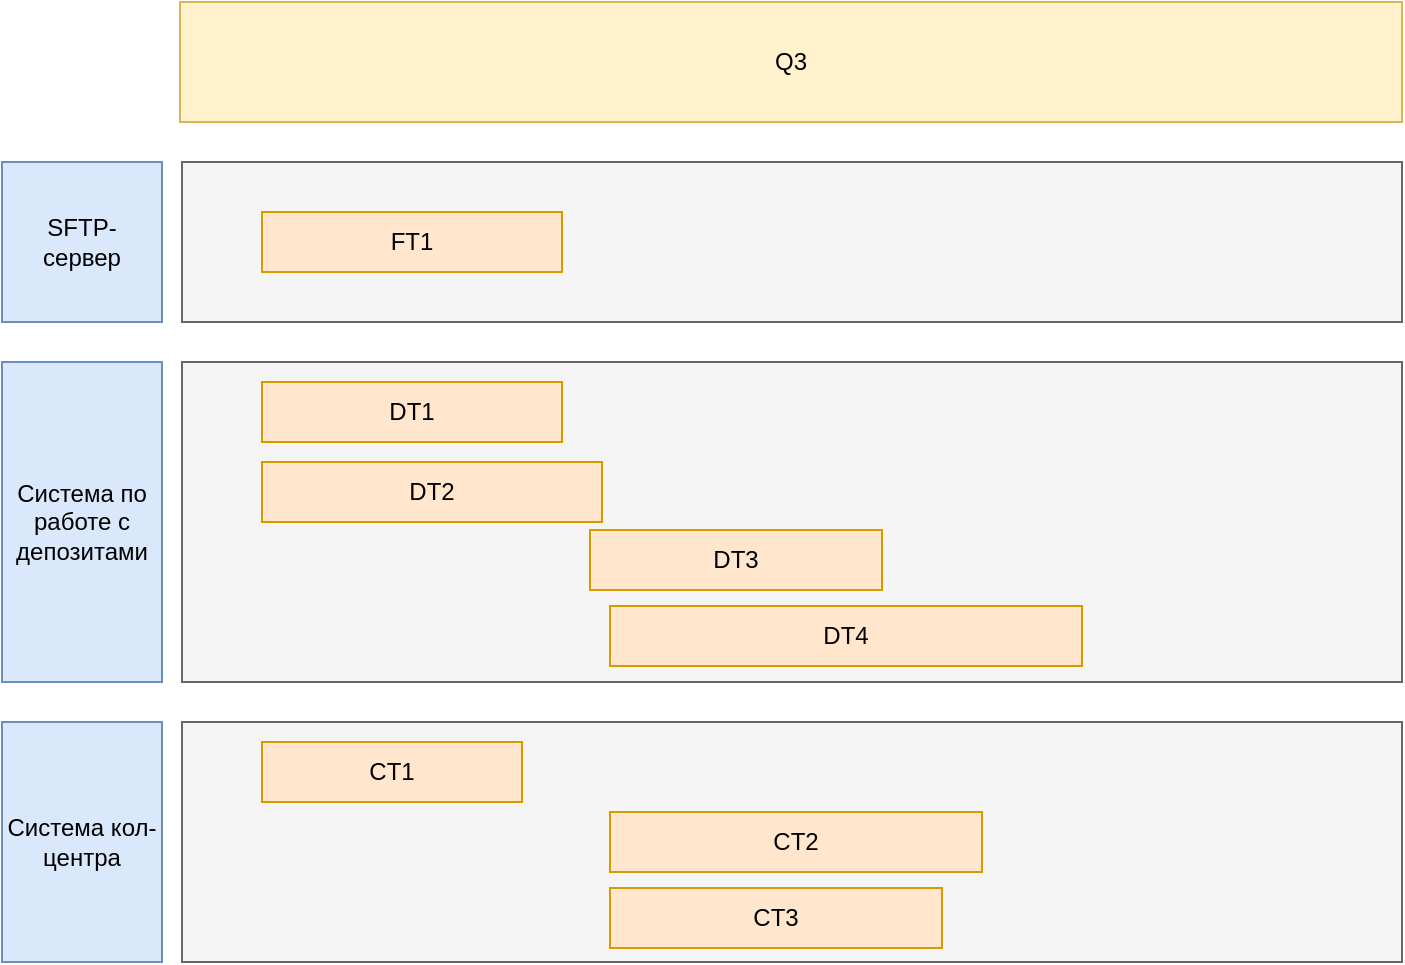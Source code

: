 <mxfile version="28.0.4">
  <diagram name="Страница — 1" id="M2Gi3PdnA-fKalH7xogJ">
    <mxGraphModel dx="1554" dy="922" grid="1" gridSize="10" guides="1" tooltips="1" connect="1" arrows="1" fold="1" page="1" pageScale="1" pageWidth="827" pageHeight="1169" math="0" shadow="0">
      <root>
        <mxCell id="0" />
        <mxCell id="1" parent="0" />
        <mxCell id="4aHkPI6Iks6waSPW11ia-1" value="SFTP-&lt;div&gt;сервер&lt;/div&gt;" style="whiteSpace=wrap;html=1;aspect=fixed;fillColor=#dae8fc;strokeColor=#6c8ebf;" parent="1" vertex="1">
          <mxGeometry x="40" y="100" width="80" height="80" as="geometry" />
        </mxCell>
        <mxCell id="4aHkPI6Iks6waSPW11ia-4" value="Q3" style="rounded=0;whiteSpace=wrap;html=1;fillColor=#fff2cc;strokeColor=#d6b656;" parent="1" vertex="1">
          <mxGeometry x="129" y="20" width="611" height="60" as="geometry" />
        </mxCell>
        <mxCell id="4aHkPI6Iks6waSPW11ia-5" value="" style="rounded=0;whiteSpace=wrap;html=1;fillColor=#f5f5f5;fontColor=#333333;strokeColor=#666666;" parent="1" vertex="1">
          <mxGeometry x="130" y="100" width="610" height="80" as="geometry" />
        </mxCell>
        <mxCell id="4aHkPI6Iks6waSPW11ia-6" value="" style="rounded=0;whiteSpace=wrap;html=1;fillColor=#f5f5f5;fontColor=#333333;strokeColor=#666666;" parent="1" vertex="1">
          <mxGeometry x="130" y="200" width="610" height="160" as="geometry" />
        </mxCell>
        <mxCell id="4aHkPI6Iks6waSPW11ia-7" value="" style="rounded=0;whiteSpace=wrap;html=1;fillColor=#f5f5f5;fontColor=#333333;strokeColor=#666666;" parent="1" vertex="1">
          <mxGeometry x="130" y="380" width="610" height="120" as="geometry" />
        </mxCell>
        <mxCell id="4aHkPI6Iks6waSPW11ia-18" value="FT1" style="rounded=0;whiteSpace=wrap;html=1;fillColor=#ffe6cc;strokeColor=#d79b00;" parent="1" vertex="1">
          <mxGeometry x="170" y="125" width="150" height="30" as="geometry" />
        </mxCell>
        <mxCell id="4aHkPI6Iks6waSPW11ia-20" value="DT1" style="rounded=0;whiteSpace=wrap;html=1;fillColor=#ffe6cc;strokeColor=#d79b00;" parent="1" vertex="1">
          <mxGeometry x="170" y="210" width="150" height="30" as="geometry" />
        </mxCell>
        <mxCell id="4aHkPI6Iks6waSPW11ia-21" value="DT2" style="rounded=0;whiteSpace=wrap;html=1;fillColor=#ffe6cc;strokeColor=#d79b00;" parent="1" vertex="1">
          <mxGeometry x="170" y="250" width="170" height="30" as="geometry" />
        </mxCell>
        <mxCell id="4aHkPI6Iks6waSPW11ia-22" value="DT3" style="rounded=0;whiteSpace=wrap;html=1;fillColor=#ffe6cc;strokeColor=#d79b00;" parent="1" vertex="1">
          <mxGeometry x="334" y="284" width="146" height="30" as="geometry" />
        </mxCell>
        <mxCell id="4aHkPI6Iks6waSPW11ia-23" value="DT4" style="rounded=0;whiteSpace=wrap;html=1;fillColor=#ffe6cc;strokeColor=#d79b00;" parent="1" vertex="1">
          <mxGeometry x="344" y="322" width="236" height="30" as="geometry" />
        </mxCell>
        <mxCell id="4aHkPI6Iks6waSPW11ia-24" value="CT1" style="rounded=0;whiteSpace=wrap;html=1;fillColor=#ffe6cc;strokeColor=#d79b00;" parent="1" vertex="1">
          <mxGeometry x="170" y="390" width="130" height="30" as="geometry" />
        </mxCell>
        <mxCell id="4aHkPI6Iks6waSPW11ia-25" value="CT2" style="rounded=0;whiteSpace=wrap;html=1;fillColor=#ffe6cc;strokeColor=#d79b00;" parent="1" vertex="1">
          <mxGeometry x="344" y="425" width="186" height="30" as="geometry" />
        </mxCell>
        <mxCell id="4aHkPI6Iks6waSPW11ia-26" value="CT3" style="rounded=0;whiteSpace=wrap;html=1;fillColor=#ffe6cc;strokeColor=#d79b00;" parent="1" vertex="1">
          <mxGeometry x="344" y="463" width="166" height="30" as="geometry" />
        </mxCell>
        <mxCell id="4aHkPI6Iks6waSPW11ia-28" value="Система по работе с депозитами" style="rounded=0;whiteSpace=wrap;html=1;fillColor=#dae8fc;strokeColor=#6c8ebf;" parent="1" vertex="1">
          <mxGeometry x="40" y="200" width="80" height="160" as="geometry" />
        </mxCell>
        <mxCell id="4aHkPI6Iks6waSPW11ia-29" value="Система кол-центра" style="rounded=0;whiteSpace=wrap;html=1;fillColor=#dae8fc;strokeColor=#6c8ebf;" parent="1" vertex="1">
          <mxGeometry x="40" y="380" width="80" height="120" as="geometry" />
        </mxCell>
      </root>
    </mxGraphModel>
  </diagram>
</mxfile>
